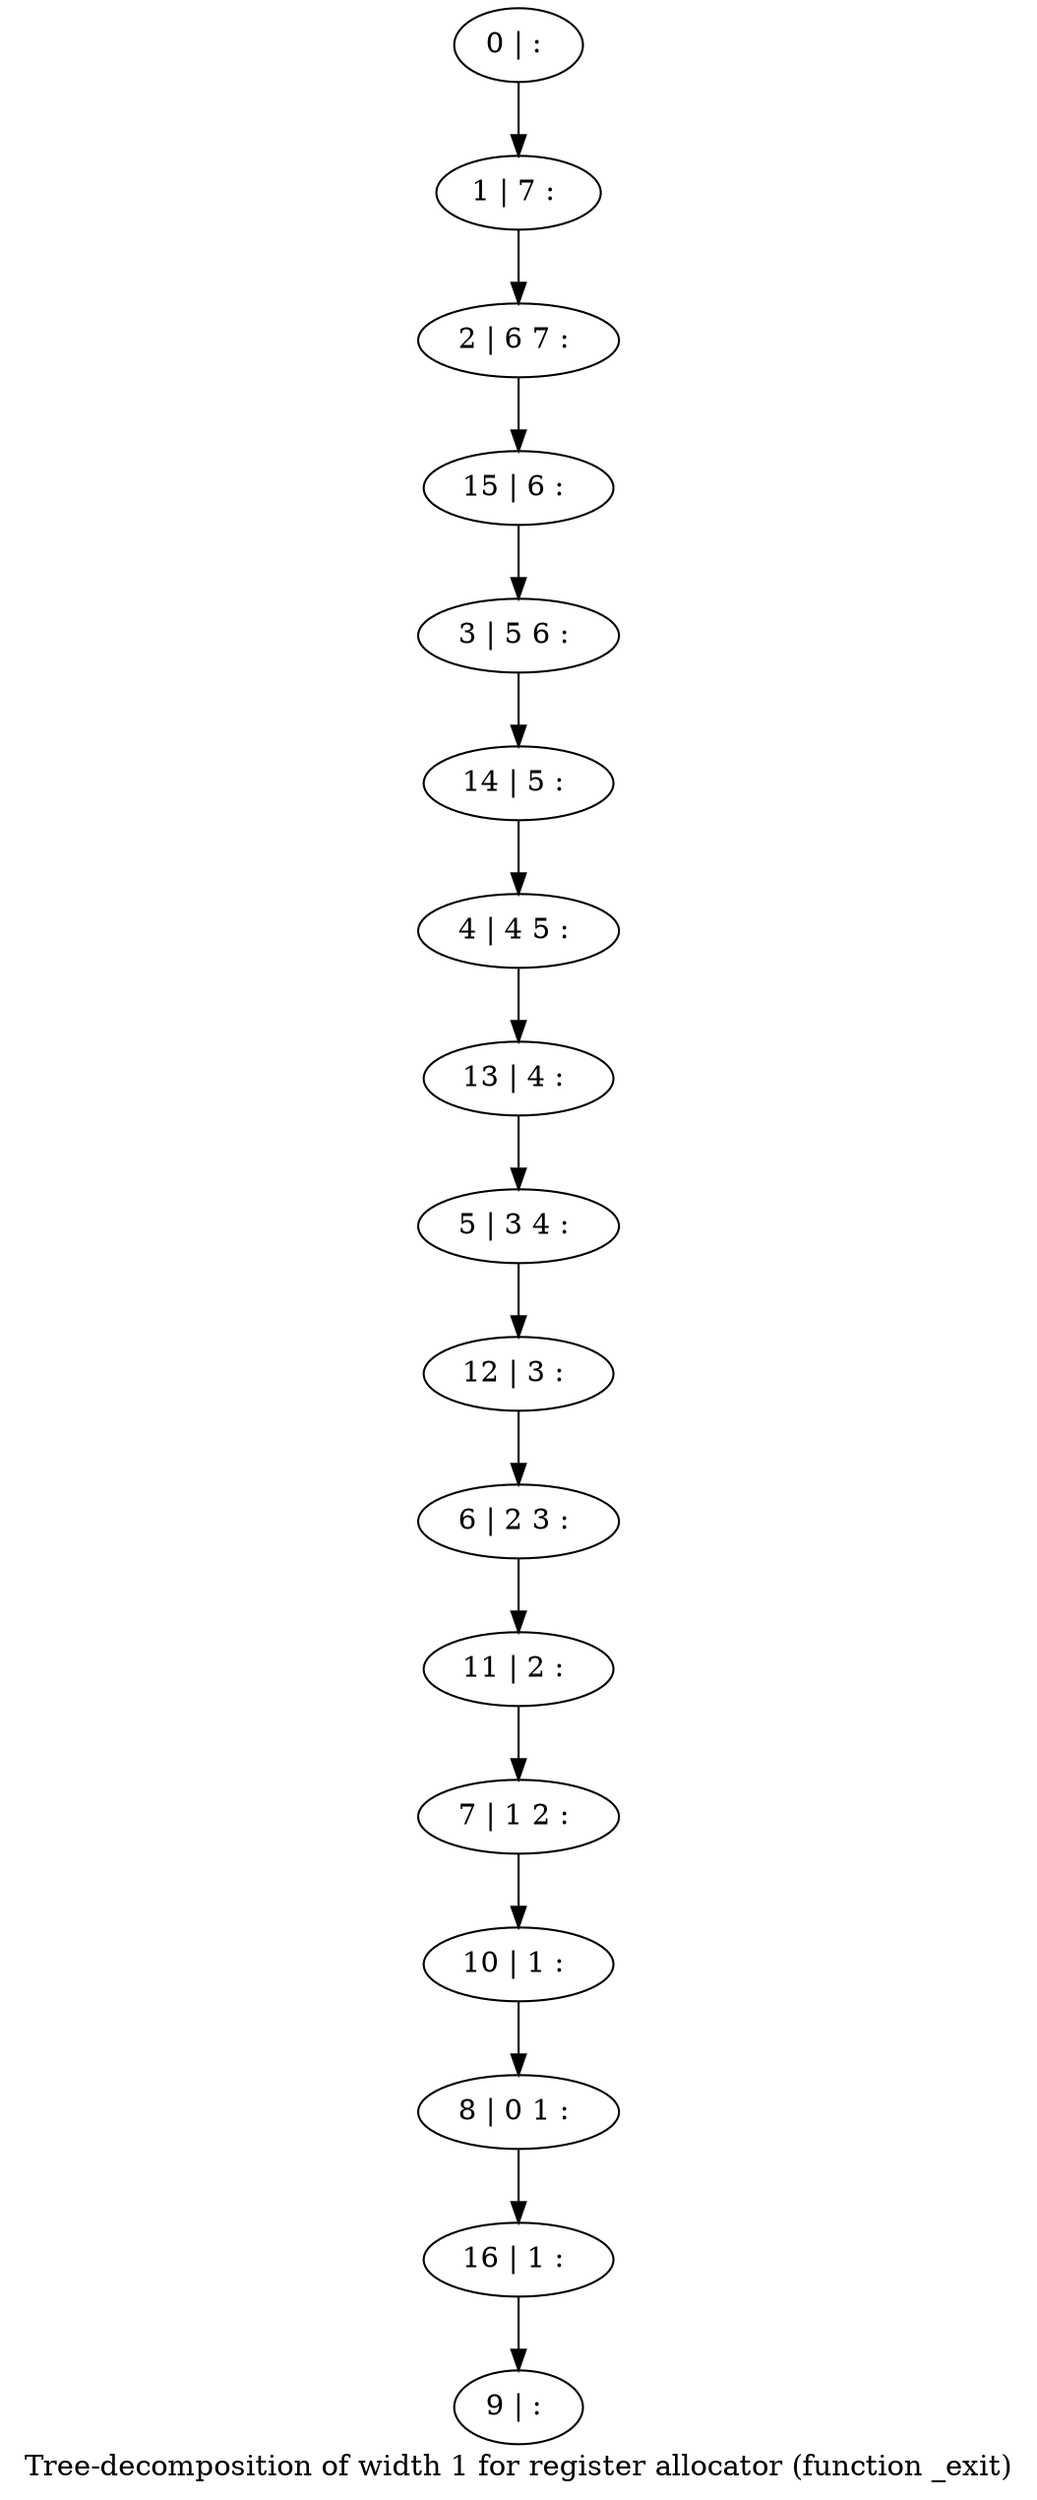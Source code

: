 digraph G {
graph [label="Tree-decomposition of width 1 for register allocator (function _exit)"]
0[label="0 | : "];
1[label="1 | 7 : "];
2[label="2 | 6 7 : "];
3[label="3 | 5 6 : "];
4[label="4 | 4 5 : "];
5[label="5 | 3 4 : "];
6[label="6 | 2 3 : "];
7[label="7 | 1 2 : "];
8[label="8 | 0 1 : "];
9[label="9 | : "];
10[label="10 | 1 : "];
11[label="11 | 2 : "];
12[label="12 | 3 : "];
13[label="13 | 4 : "];
14[label="14 | 5 : "];
15[label="15 | 6 : "];
16[label="16 | 1 : "];
0->1 ;
1->2 ;
10->8 ;
7->10 ;
11->7 ;
6->11 ;
12->6 ;
5->12 ;
13->5 ;
4->13 ;
14->4 ;
3->14 ;
15->3 ;
2->15 ;
16->9 ;
8->16 ;
}
